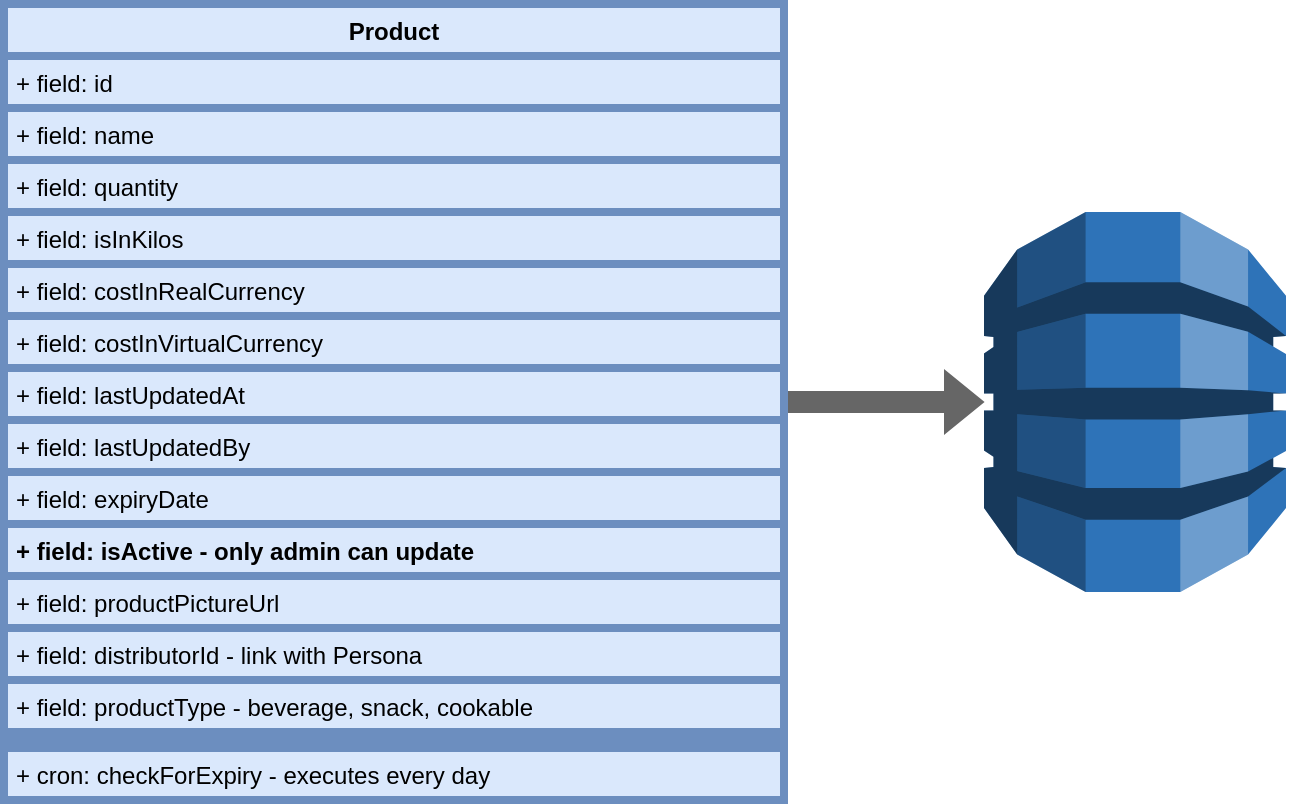 <mxfile version="13.7.9" type="device"><diagram id="wcE2gYSUhXfeTxkk431f" name="Page-1"><mxGraphModel dx="1422" dy="806" grid="1" gridSize="10" guides="1" tooltips="1" connect="1" arrows="1" fold="1" page="1" pageScale="1" pageWidth="850" pageHeight="1100" math="0" shadow="0"><root><mxCell id="0"/><mxCell id="1" parent="0"/><mxCell id="P1XUpEOVi8yqXwri1j51-1" value="" style="outlineConnect=0;dashed=0;verticalLabelPosition=bottom;verticalAlign=top;align=center;html=1;shape=mxgraph.aws3.dynamo_db;fillColor=#2E73B8;gradientColor=none;" parent="1" vertex="1"><mxGeometry x="550" y="364" width="151" height="190" as="geometry"/></mxCell><mxCell id="P1XUpEOVi8yqXwri1j51-2" style="edgeStyle=orthogonalEdgeStyle;rounded=0;orthogonalLoop=1;jettySize=auto;html=1;entryX=0;entryY=0.5;entryDx=0;entryDy=0;entryPerimeter=0;shape=flexArrow;strokeColor=#666666;fillColor=#666666;fontStyle=0" parent="1" source="P1XUpEOVi8yqXwri1j51-3" target="P1XUpEOVi8yqXwri1j51-1" edge="1"><mxGeometry relative="1" as="geometry"/></mxCell><mxCell id="P1XUpEOVi8yqXwri1j51-3" value="Product" style="swimlane;fontStyle=1;align=center;verticalAlign=top;childLayout=stackLayout;horizontal=1;startSize=26;horizontalStack=0;resizeParent=1;resizeParentMax=0;resizeLast=0;collapsible=1;marginBottom=0;shadow=0;fillColor=#dae8fc;strokeColor=#6c8ebf;strokeWidth=4;labelBackgroundColor=none;" parent="1" vertex="1"><mxGeometry x="60" y="260" width="390" height="398" as="geometry"><mxRectangle x="20" y="220" width="100" height="26" as="alternateBounds"/></mxGeometry></mxCell><mxCell id="P1XUpEOVi8yqXwri1j51-4" value="+ field: id" style="text;align=left;verticalAlign=top;spacingLeft=4;spacingRight=4;overflow=hidden;rotatable=0;points=[[0,0.5],[1,0.5]];portConstraint=eastwest;fillColor=#dae8fc;strokeColor=#6c8ebf;strokeWidth=4;fontStyle=0;labelBackgroundColor=none;" parent="P1XUpEOVi8yqXwri1j51-3" vertex="1"><mxGeometry y="26" width="390" height="26" as="geometry"/></mxCell><mxCell id="P1XUpEOVi8yqXwri1j51-5" value="+ field: name" style="text;align=left;verticalAlign=top;spacingLeft=4;spacingRight=4;overflow=hidden;rotatable=0;points=[[0,0.5],[1,0.5]];portConstraint=eastwest;fillColor=#dae8fc;strokeColor=#6c8ebf;strokeWidth=4;fontStyle=0;labelBackgroundColor=none;" parent="P1XUpEOVi8yqXwri1j51-3" vertex="1"><mxGeometry y="52" width="390" height="26" as="geometry"/></mxCell><mxCell id="P1XUpEOVi8yqXwri1j51-6" value="+ field: quantity" style="text;align=left;verticalAlign=top;spacingLeft=4;spacingRight=4;overflow=hidden;rotatable=0;points=[[0,0.5],[1,0.5]];portConstraint=eastwest;fillColor=#dae8fc;strokeColor=#6c8ebf;strokeWidth=4;fontStyle=0;labelBackgroundColor=none;" parent="P1XUpEOVi8yqXwri1j51-3" vertex="1"><mxGeometry y="78" width="390" height="26" as="geometry"/></mxCell><mxCell id="P1XUpEOVi8yqXwri1j51-28" value="+ field: isInKilos" style="text;align=left;verticalAlign=top;spacingLeft=4;spacingRight=4;overflow=hidden;rotatable=0;points=[[0,0.5],[1,0.5]];portConstraint=eastwest;fillColor=#dae8fc;strokeColor=#6c8ebf;strokeWidth=4;fontStyle=0;labelBackgroundColor=none;" parent="P1XUpEOVi8yqXwri1j51-3" vertex="1"><mxGeometry y="104" width="390" height="26" as="geometry"/></mxCell><mxCell id="P1XUpEOVi8yqXwri1j51-24" value="+ field: costInRealCurrency" style="text;align=left;verticalAlign=top;spacingLeft=4;spacingRight=4;overflow=hidden;rotatable=0;points=[[0,0.5],[1,0.5]];portConstraint=eastwest;fillColor=#dae8fc;strokeColor=#6c8ebf;strokeWidth=4;fontStyle=0;labelBackgroundColor=none;" parent="P1XUpEOVi8yqXwri1j51-3" vertex="1"><mxGeometry y="130" width="390" height="26" as="geometry"/></mxCell><mxCell id="P1XUpEOVi8yqXwri1j51-25" value="+ field: costInVirtualCurrency" style="text;align=left;verticalAlign=top;spacingLeft=4;spacingRight=4;overflow=hidden;rotatable=0;points=[[0,0.5],[1,0.5]];portConstraint=eastwest;fillColor=#dae8fc;strokeColor=#6c8ebf;strokeWidth=4;fontStyle=0;labelBackgroundColor=none;" parent="P1XUpEOVi8yqXwri1j51-3" vertex="1"><mxGeometry y="156" width="390" height="26" as="geometry"/></mxCell><mxCell id="P1XUpEOVi8yqXwri1j51-7" value="+ field: lastUpdatedAt" style="text;align=left;verticalAlign=top;spacingLeft=4;spacingRight=4;overflow=hidden;rotatable=0;points=[[0,0.5],[1,0.5]];portConstraint=eastwest;fillColor=#dae8fc;strokeColor=#6c8ebf;strokeWidth=4;fontStyle=0;labelBackgroundColor=none;" parent="P1XUpEOVi8yqXwri1j51-3" vertex="1"><mxGeometry y="182" width="390" height="26" as="geometry"/></mxCell><mxCell id="P1XUpEOVi8yqXwri1j51-31" value="+ field: lastUpdatedBy" style="text;align=left;verticalAlign=top;spacingLeft=4;spacingRight=4;overflow=hidden;rotatable=0;points=[[0,0.5],[1,0.5]];portConstraint=eastwest;fillColor=#dae8fc;strokeColor=#6c8ebf;strokeWidth=4;fontStyle=0;labelBackgroundColor=none;" parent="P1XUpEOVi8yqXwri1j51-3" vertex="1"><mxGeometry y="208" width="390" height="26" as="geometry"/></mxCell><mxCell id="P1XUpEOVi8yqXwri1j51-23" value="+ field: expiryDate" style="text;align=left;verticalAlign=top;spacingLeft=4;spacingRight=4;overflow=hidden;rotatable=0;points=[[0,0.5],[1,0.5]];portConstraint=eastwest;fillColor=#dae8fc;strokeColor=#6c8ebf;strokeWidth=4;fontStyle=0;labelBackgroundColor=none;" parent="P1XUpEOVi8yqXwri1j51-3" vertex="1"><mxGeometry y="234" width="390" height="26" as="geometry"/></mxCell><mxCell id="P1XUpEOVi8yqXwri1j51-8" value="+ field: isActive - only admin can update" style="text;align=left;verticalAlign=top;spacingLeft=4;spacingRight=4;overflow=hidden;rotatable=0;points=[[0,0.5],[1,0.5]];portConstraint=eastwest;fillColor=#dae8fc;strokeColor=#6c8ebf;strokeWidth=4;fontStyle=1;labelBackgroundColor=none;" parent="P1XUpEOVi8yqXwri1j51-3" vertex="1"><mxGeometry y="260" width="390" height="26" as="geometry"/></mxCell><mxCell id="P1XUpEOVi8yqXwri1j51-10" value="+ field: productPictureUrl" style="text;align=left;verticalAlign=top;spacingLeft=4;spacingRight=4;overflow=hidden;rotatable=0;points=[[0,0.5],[1,0.5]];portConstraint=eastwest;fillColor=#dae8fc;strokeColor=#6c8ebf;strokeWidth=4;fontStyle=0;labelBackgroundColor=none;" parent="P1XUpEOVi8yqXwri1j51-3" vertex="1"><mxGeometry y="286" width="390" height="26" as="geometry"/></mxCell><mxCell id="P1XUpEOVi8yqXwri1j51-11" value="+ field: distributorId - link with Persona" style="text;align=left;verticalAlign=top;spacingLeft=4;spacingRight=4;overflow=hidden;rotatable=0;points=[[0,0.5],[1,0.5]];portConstraint=eastwest;fillColor=#dae8fc;strokeColor=#6c8ebf;strokeWidth=4;fontStyle=0;labelBackgroundColor=none;" parent="P1XUpEOVi8yqXwri1j51-3" vertex="1"><mxGeometry y="312" width="390" height="26" as="geometry"/></mxCell><mxCell id="P1XUpEOVi8yqXwri1j51-14" value="+ field: productType - beverage, snack, cookable" style="text;align=left;verticalAlign=top;spacingLeft=4;spacingRight=4;overflow=hidden;rotatable=0;points=[[0,0.5],[1,0.5]];portConstraint=eastwest;fillColor=#dae8fc;strokeColor=#6c8ebf;strokeWidth=4;fontStyle=0;labelBackgroundColor=none;" parent="P1XUpEOVi8yqXwri1j51-3" vertex="1"><mxGeometry y="338" width="390" height="26" as="geometry"/></mxCell><mxCell id="P1XUpEOVi8yqXwri1j51-15" value="" style="line;strokeWidth=4;align=left;verticalAlign=middle;spacingTop=-1;spacingLeft=3;spacingRight=3;rotatable=0;labelPosition=right;points=[];portConstraint=eastwest;fillColor=#dae8fc;strokeColor=#6c8ebf;fontStyle=0;labelBackgroundColor=none;" parent="P1XUpEOVi8yqXwri1j51-3" vertex="1"><mxGeometry y="364" width="390" height="8" as="geometry"/></mxCell><mxCell id="P1XUpEOVi8yqXwri1j51-16" value="+ cron: checkForExpiry - executes every day" style="text;align=left;verticalAlign=top;spacingLeft=4;spacingRight=4;overflow=hidden;rotatable=0;points=[[0,0.5],[1,0.5]];portConstraint=eastwest;fillColor=#dae8fc;strokeColor=#6c8ebf;strokeWidth=4;fontStyle=0;labelBackgroundColor=none;" parent="P1XUpEOVi8yqXwri1j51-3" vertex="1"><mxGeometry y="372" width="390" height="26" as="geometry"/></mxCell></root></mxGraphModel></diagram></mxfile>